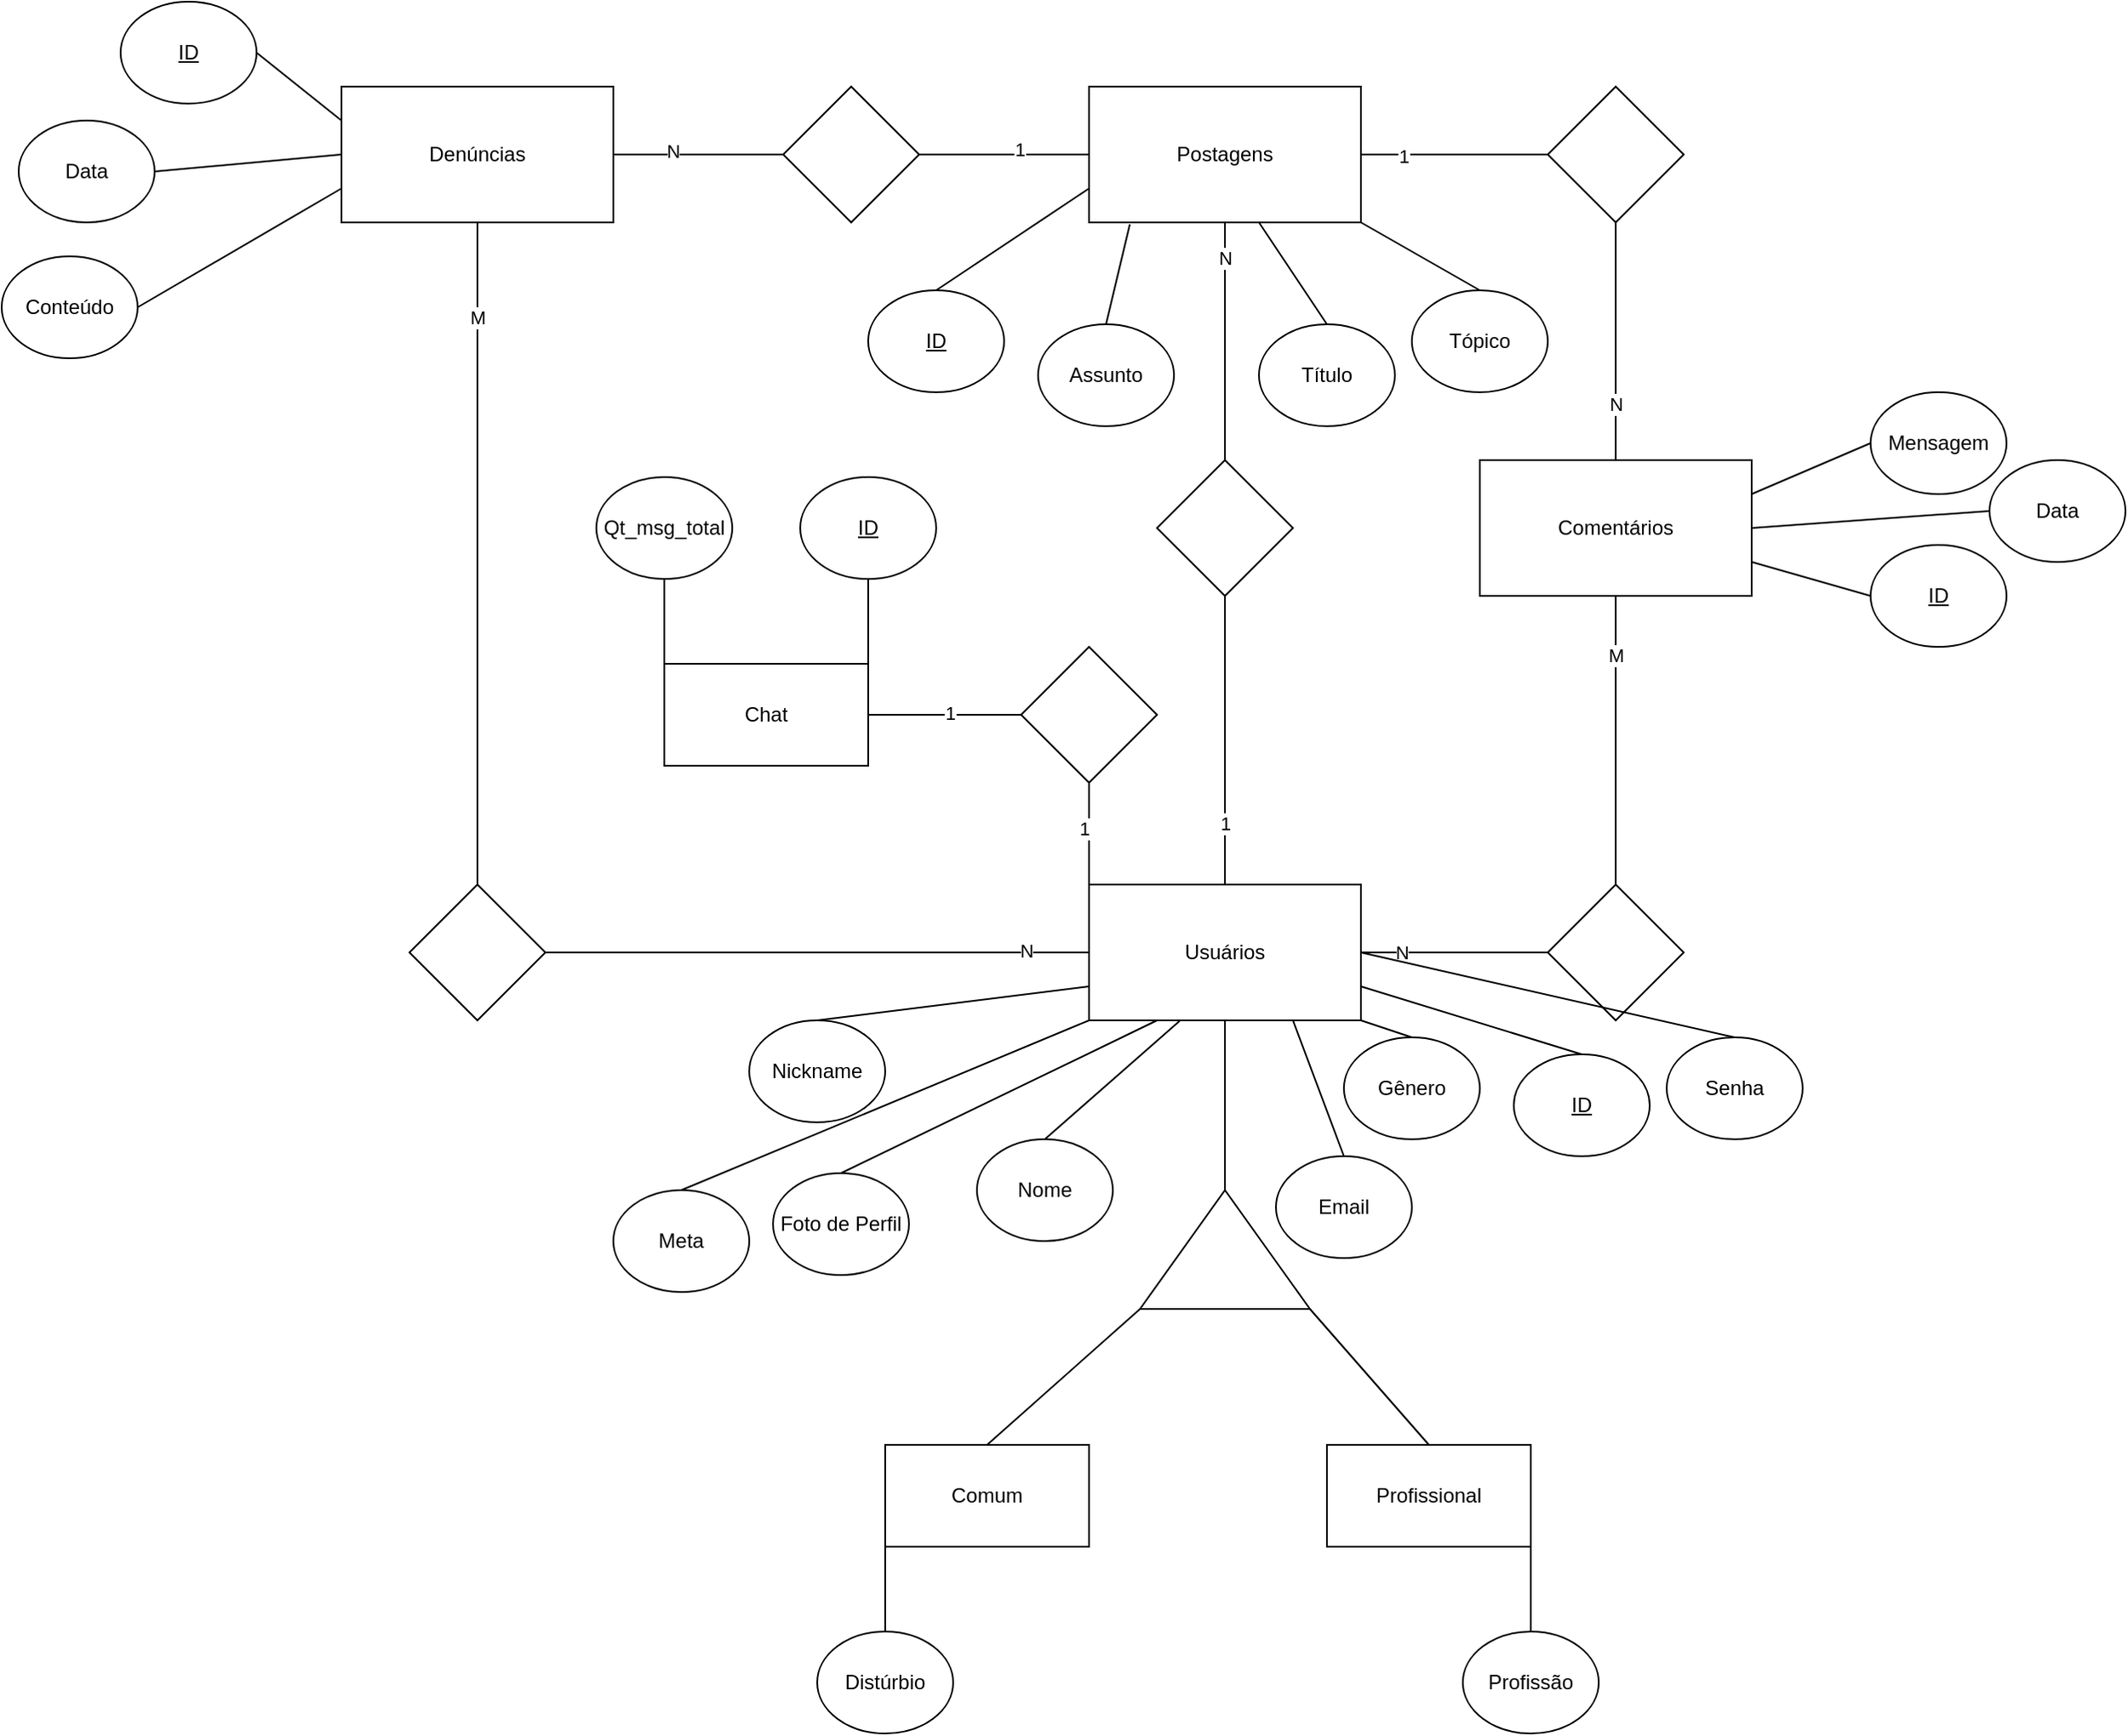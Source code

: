 <mxfile version="24.7.7">
  <diagram name="Página-1" id="P5FpZDSivU2Zxz5zpbqo">
    <mxGraphModel grid="1" page="1" gridSize="10" guides="1" tooltips="1" connect="1" arrows="1" fold="1" pageScale="1" pageWidth="827" pageHeight="1169" math="0" shadow="0">
      <root>
        <mxCell id="0" />
        <mxCell id="1" parent="0" />
        <mxCell id="Br_Hv2ZiflNKX53TxEYR-1" value="Postagens" style="rounded=0;whiteSpace=wrap;html=1;" vertex="1" parent="1">
          <mxGeometry x="400" y="160" width="160" height="80" as="geometry" />
        </mxCell>
        <mxCell id="Br_Hv2ZiflNKX53TxEYR-2" value="Denúncias" style="rounded=0;whiteSpace=wrap;html=1;" vertex="1" parent="1">
          <mxGeometry x="-40" y="160" width="160" height="80" as="geometry" />
        </mxCell>
        <mxCell id="Br_Hv2ZiflNKX53TxEYR-3" value="Usuários" style="rounded=0;whiteSpace=wrap;html=1;" vertex="1" parent="1">
          <mxGeometry x="400" y="630" width="160" height="80" as="geometry" />
        </mxCell>
        <mxCell id="Br_Hv2ZiflNKX53TxEYR-4" value="Comentários" style="rounded=0;whiteSpace=wrap;html=1;" vertex="1" parent="1">
          <mxGeometry x="630" y="380" width="160" height="80" as="geometry" />
        </mxCell>
        <mxCell id="Br_Hv2ZiflNKX53TxEYR-7" value="" style="rhombus;whiteSpace=wrap;html=1;" vertex="1" parent="1">
          <mxGeometry x="440" y="380" width="80" height="80" as="geometry" />
        </mxCell>
        <mxCell id="ZEGw1ITW9bikiw5qpbir-3" value="" style="rhombus;whiteSpace=wrap;html=1;" vertex="1" parent="1">
          <mxGeometry y="630" width="80" height="80" as="geometry" />
        </mxCell>
        <mxCell id="ZEGw1ITW9bikiw5qpbir-7" value="" style="rhombus;whiteSpace=wrap;html=1;" vertex="1" parent="1">
          <mxGeometry x="220" y="160" width="80" height="80" as="geometry" />
        </mxCell>
        <mxCell id="ZEGw1ITW9bikiw5qpbir-12" value="" style="rhombus;whiteSpace=wrap;html=1;" vertex="1" parent="1">
          <mxGeometry x="670" y="630" width="80" height="80" as="geometry" />
        </mxCell>
        <mxCell id="ZEGw1ITW9bikiw5qpbir-15" value="" style="rhombus;whiteSpace=wrap;html=1;" vertex="1" parent="1">
          <mxGeometry x="670" y="160" width="80" height="80" as="geometry" />
        </mxCell>
        <mxCell id="YP4olMh3rQIy3BnJQ2pf-9" value="" style="endArrow=none;html=1;rounded=0;entryX=0;entryY=0.5;entryDx=0;entryDy=0;exitX=1;exitY=0.5;exitDx=0;exitDy=0;" edge="1" parent="1" source="Br_Hv2ZiflNKX53TxEYR-1" target="ZEGw1ITW9bikiw5qpbir-15">
          <mxGeometry width="50" height="50" relative="1" as="geometry">
            <mxPoint x="570" y="225" as="sourcePoint" />
            <mxPoint x="620" y="175" as="targetPoint" />
          </mxGeometry>
        </mxCell>
        <mxCell id="YP4olMh3rQIy3BnJQ2pf-19" value="1" style="edgeLabel;html=1;align=center;verticalAlign=middle;resizable=0;points=[];" connectable="0" vertex="1" parent="YP4olMh3rQIy3BnJQ2pf-9">
          <mxGeometry x="-0.55" y="-1" relative="1" as="geometry">
            <mxPoint as="offset" />
          </mxGeometry>
        </mxCell>
        <mxCell id="YP4olMh3rQIy3BnJQ2pf-10" value="" style="endArrow=none;html=1;rounded=0;entryX=0.5;entryY=0;entryDx=0;entryDy=0;exitX=0.5;exitY=1;exitDx=0;exitDy=0;" edge="1" parent="1" source="ZEGw1ITW9bikiw5qpbir-15" target="Br_Hv2ZiflNKX53TxEYR-4">
          <mxGeometry width="50" height="50" relative="1" as="geometry">
            <mxPoint x="760" y="199.38" as="sourcePoint" />
            <mxPoint x="860" y="199.38" as="targetPoint" />
          </mxGeometry>
        </mxCell>
        <mxCell id="YP4olMh3rQIy3BnJQ2pf-20" value="N" style="edgeLabel;html=1;align=center;verticalAlign=middle;resizable=0;points=[];" connectable="0" vertex="1" parent="YP4olMh3rQIy3BnJQ2pf-10">
          <mxGeometry x="0.532" relative="1" as="geometry">
            <mxPoint as="offset" />
          </mxGeometry>
        </mxCell>
        <mxCell id="YP4olMh3rQIy3BnJQ2pf-33" value="" style="verticalLabelPosition=bottom;verticalAlign=top;html=1;shape=mxgraph.basic.acute_triangle;dx=0.5;" vertex="1" parent="1">
          <mxGeometry x="430" y="810" width="100" height="70" as="geometry" />
        </mxCell>
        <mxCell id="YP4olMh3rQIy3BnJQ2pf-36" value="Comum" style="rounded=0;whiteSpace=wrap;html=1;" vertex="1" parent="1">
          <mxGeometry x="280" y="960" width="120" height="60" as="geometry" />
        </mxCell>
        <mxCell id="YP4olMh3rQIy3BnJQ2pf-38" value="Profissional" style="rounded=0;whiteSpace=wrap;html=1;" vertex="1" parent="1">
          <mxGeometry x="540" y="960" width="120" height="60" as="geometry" />
        </mxCell>
        <mxCell id="YP4olMh3rQIy3BnJQ2pf-53" value="" style="endArrow=none;html=1;rounded=0;entryX=0.5;entryY=1;entryDx=0;entryDy=0;exitX=0.5;exitY=0;exitDx=0;exitDy=0;" edge="1" parent="1" source="ZEGw1ITW9bikiw5qpbir-3" target="Br_Hv2ZiflNKX53TxEYR-2">
          <mxGeometry width="50" height="50" relative="1" as="geometry">
            <mxPoint x="280" y="500" as="sourcePoint" />
            <mxPoint x="330" y="450" as="targetPoint" />
            <Array as="points" />
          </mxGeometry>
        </mxCell>
        <mxCell id="YP4olMh3rQIy3BnJQ2pf-67" value="M" style="edgeLabel;html=1;align=center;verticalAlign=middle;resizable=0;points=[];" connectable="0" vertex="1" parent="YP4olMh3rQIy3BnJQ2pf-53">
          <mxGeometry x="0.714" relative="1" as="geometry">
            <mxPoint as="offset" />
          </mxGeometry>
        </mxCell>
        <mxCell id="YP4olMh3rQIy3BnJQ2pf-54" value="" style="endArrow=none;html=1;rounded=0;entryX=0;entryY=0.5;entryDx=0;entryDy=0;exitX=1;exitY=0.5;exitDx=0;exitDy=0;" edge="1" parent="1" source="Br_Hv2ZiflNKX53TxEYR-2" target="ZEGw1ITW9bikiw5qpbir-7">
          <mxGeometry width="50" height="50" relative="1" as="geometry">
            <mxPoint x="280" y="500" as="sourcePoint" />
            <mxPoint x="330" y="450" as="targetPoint" />
          </mxGeometry>
        </mxCell>
        <mxCell id="YP4olMh3rQIy3BnJQ2pf-65" value="N" style="edgeLabel;html=1;align=center;verticalAlign=middle;resizable=0;points=[];" connectable="0" vertex="1" parent="YP4olMh3rQIy3BnJQ2pf-54">
          <mxGeometry x="-0.314" y="2" relative="1" as="geometry">
            <mxPoint as="offset" />
          </mxGeometry>
        </mxCell>
        <mxCell id="YP4olMh3rQIy3BnJQ2pf-55" value="" style="endArrow=none;html=1;rounded=0;entryX=0;entryY=0.5;entryDx=0;entryDy=0;exitX=1;exitY=0.5;exitDx=0;exitDy=0;" edge="1" parent="1" source="ZEGw1ITW9bikiw5qpbir-7" target="Br_Hv2ZiflNKX53TxEYR-1">
          <mxGeometry width="50" height="50" relative="1" as="geometry">
            <mxPoint x="280" y="500" as="sourcePoint" />
            <mxPoint x="330" y="450" as="targetPoint" />
          </mxGeometry>
        </mxCell>
        <mxCell id="YP4olMh3rQIy3BnJQ2pf-64" value="1&lt;div&gt;&lt;br&gt;&lt;/div&gt;" style="edgeLabel;html=1;align=center;verticalAlign=middle;resizable=0;points=[];" connectable="0" vertex="1" parent="YP4olMh3rQIy3BnJQ2pf-55">
          <mxGeometry x="0.166" y="-4" relative="1" as="geometry">
            <mxPoint as="offset" />
          </mxGeometry>
        </mxCell>
        <mxCell id="YP4olMh3rQIy3BnJQ2pf-56" value="" style="endArrow=none;html=1;rounded=0;exitX=1;exitY=0.5;exitDx=0;exitDy=0;entryX=0;entryY=0.5;entryDx=0;entryDy=0;" edge="1" parent="1" source="ZEGw1ITW9bikiw5qpbir-3" target="Br_Hv2ZiflNKX53TxEYR-3">
          <mxGeometry width="50" height="50" relative="1" as="geometry">
            <mxPoint x="280" y="500" as="sourcePoint" />
            <mxPoint x="330" y="450" as="targetPoint" />
          </mxGeometry>
        </mxCell>
        <mxCell id="YP4olMh3rQIy3BnJQ2pf-66" value="N" style="edgeLabel;html=1;align=center;verticalAlign=middle;resizable=0;points=[];" connectable="0" vertex="1" parent="YP4olMh3rQIy3BnJQ2pf-56">
          <mxGeometry x="0.769" y="1" relative="1" as="geometry">
            <mxPoint as="offset" />
          </mxGeometry>
        </mxCell>
        <mxCell id="YP4olMh3rQIy3BnJQ2pf-57" value="" style="endArrow=none;html=1;rounded=0;entryX=0;entryY=0.5;entryDx=0;entryDy=0;exitX=1;exitY=0.5;exitDx=0;exitDy=0;" edge="1" parent="1" source="Br_Hv2ZiflNKX53TxEYR-3" target="ZEGw1ITW9bikiw5qpbir-12">
          <mxGeometry width="50" height="50" relative="1" as="geometry">
            <mxPoint x="280" y="500" as="sourcePoint" />
            <mxPoint x="330" y="450" as="targetPoint" />
          </mxGeometry>
        </mxCell>
        <mxCell id="YP4olMh3rQIy3BnJQ2pf-71" value="N" style="edgeLabel;html=1;align=center;verticalAlign=middle;resizable=0;points=[];" connectable="0" vertex="1" parent="YP4olMh3rQIy3BnJQ2pf-57">
          <mxGeometry x="-0.566" relative="1" as="geometry">
            <mxPoint as="offset" />
          </mxGeometry>
        </mxCell>
        <mxCell id="YP4olMh3rQIy3BnJQ2pf-58" value="" style="endArrow=none;html=1;rounded=0;entryX=0.5;entryY=1;entryDx=0;entryDy=0;exitX=0.5;exitY=0;exitDx=0;exitDy=0;" edge="1" parent="1" source="ZEGw1ITW9bikiw5qpbir-12" target="Br_Hv2ZiflNKX53TxEYR-4">
          <mxGeometry width="50" height="50" relative="1" as="geometry">
            <mxPoint x="280" y="500" as="sourcePoint" />
            <mxPoint x="330" y="450" as="targetPoint" />
          </mxGeometry>
        </mxCell>
        <mxCell id="YP4olMh3rQIy3BnJQ2pf-72" value="M" style="edgeLabel;html=1;align=center;verticalAlign=middle;resizable=0;points=[];" connectable="0" vertex="1" parent="YP4olMh3rQIy3BnJQ2pf-58">
          <mxGeometry x="0.588" relative="1" as="geometry">
            <mxPoint as="offset" />
          </mxGeometry>
        </mxCell>
        <mxCell id="YP4olMh3rQIy3BnJQ2pf-59" value="" style="endArrow=none;html=1;rounded=0;entryX=0.5;entryY=1;entryDx=0;entryDy=0;exitX=0.5;exitY=0;exitDx=0;exitDy=0;" edge="1" parent="1" source="Br_Hv2ZiflNKX53TxEYR-7" target="Br_Hv2ZiflNKX53TxEYR-1">
          <mxGeometry width="50" height="50" relative="1" as="geometry">
            <mxPoint x="280" y="570" as="sourcePoint" />
            <mxPoint x="330" y="520" as="targetPoint" />
          </mxGeometry>
        </mxCell>
        <mxCell id="YP4olMh3rQIy3BnJQ2pf-69" value="N" style="edgeLabel;html=1;align=center;verticalAlign=middle;resizable=0;points=[];" connectable="0" vertex="1" parent="YP4olMh3rQIy3BnJQ2pf-59">
          <mxGeometry x="0.699" relative="1" as="geometry">
            <mxPoint as="offset" />
          </mxGeometry>
        </mxCell>
        <mxCell id="YP4olMh3rQIy3BnJQ2pf-60" value="" style="endArrow=none;html=1;rounded=0;entryX=0.5;entryY=1;entryDx=0;entryDy=0;exitX=0.5;exitY=0;exitDx=0;exitDy=0;" edge="1" parent="1" source="Br_Hv2ZiflNKX53TxEYR-3" target="Br_Hv2ZiflNKX53TxEYR-7">
          <mxGeometry width="50" height="50" relative="1" as="geometry">
            <mxPoint x="280" y="570" as="sourcePoint" />
            <mxPoint x="330" y="520" as="targetPoint" />
          </mxGeometry>
        </mxCell>
        <mxCell id="YP4olMh3rQIy3BnJQ2pf-68" value="1" style="edgeLabel;html=1;align=center;verticalAlign=middle;resizable=0;points=[];" connectable="0" vertex="1" parent="YP4olMh3rQIy3BnJQ2pf-60">
          <mxGeometry x="-0.578" relative="1" as="geometry">
            <mxPoint as="offset" />
          </mxGeometry>
        </mxCell>
        <mxCell id="YP4olMh3rQIy3BnJQ2pf-61" value="" style="endArrow=none;html=1;rounded=0;entryX=0.5;entryY=1;entryDx=0;entryDy=0;exitX=0;exitY=0;exitDx=50;exitDy=0;exitPerimeter=0;" edge="1" parent="1" source="YP4olMh3rQIy3BnJQ2pf-33" target="Br_Hv2ZiflNKX53TxEYR-3">
          <mxGeometry width="50" height="50" relative="1" as="geometry">
            <mxPoint x="280" y="700" as="sourcePoint" />
            <mxPoint x="330" y="650" as="targetPoint" />
          </mxGeometry>
        </mxCell>
        <mxCell id="YP4olMh3rQIy3BnJQ2pf-62" value="" style="endArrow=none;html=1;rounded=0;entryX=0;entryY=1;entryDx=0;entryDy=0;entryPerimeter=0;exitX=0.5;exitY=0;exitDx=0;exitDy=0;" edge="1" parent="1" source="YP4olMh3rQIy3BnJQ2pf-36" target="YP4olMh3rQIy3BnJQ2pf-33">
          <mxGeometry width="50" height="50" relative="1" as="geometry">
            <mxPoint x="430" y="1000" as="sourcePoint" />
            <mxPoint x="330" y="850" as="targetPoint" />
          </mxGeometry>
        </mxCell>
        <mxCell id="YP4olMh3rQIy3BnJQ2pf-63" value="" style="endArrow=none;html=1;rounded=0;entryX=1;entryY=1;entryDx=0;entryDy=0;entryPerimeter=0;exitX=0.5;exitY=0;exitDx=0;exitDy=0;" edge="1" parent="1" source="YP4olMh3rQIy3BnJQ2pf-38" target="YP4olMh3rQIy3BnJQ2pf-33">
          <mxGeometry width="50" height="50" relative="1" as="geometry">
            <mxPoint x="280" y="900" as="sourcePoint" />
            <mxPoint x="330" y="850" as="targetPoint" />
          </mxGeometry>
        </mxCell>
        <mxCell id="YP4olMh3rQIy3BnJQ2pf-73" value="Profissão" style="ellipse;whiteSpace=wrap;html=1;" vertex="1" parent="1">
          <mxGeometry x="620" y="1070" width="80" height="60" as="geometry" />
        </mxCell>
        <mxCell id="YP4olMh3rQIy3BnJQ2pf-74" value="" style="endArrow=none;html=1;rounded=0;exitX=0.5;exitY=0;exitDx=0;exitDy=0;entryX=1;entryY=1;entryDx=0;entryDy=0;" edge="1" parent="1" source="YP4olMh3rQIy3BnJQ2pf-73" target="YP4olMh3rQIy3BnJQ2pf-38">
          <mxGeometry width="50" height="50" relative="1" as="geometry">
            <mxPoint x="530" y="590" as="sourcePoint" />
            <mxPoint x="580" y="540" as="targetPoint" />
            <Array as="points">
              <mxPoint x="660" y="1060" />
            </Array>
          </mxGeometry>
        </mxCell>
        <mxCell id="YP4olMh3rQIy3BnJQ2pf-75" value="Meta" style="ellipse;whiteSpace=wrap;html=1;" vertex="1" parent="1">
          <mxGeometry x="120" y="810" width="80" height="60" as="geometry" />
        </mxCell>
        <mxCell id="YP4olMh3rQIy3BnJQ2pf-76" value="Gênero" style="ellipse;whiteSpace=wrap;html=1;" vertex="1" parent="1">
          <mxGeometry x="550" y="720" width="80" height="60" as="geometry" />
        </mxCell>
        <mxCell id="YP4olMh3rQIy3BnJQ2pf-77" value="&lt;u&gt;ID&lt;/u&gt;" style="ellipse;whiteSpace=wrap;html=1;" vertex="1" parent="1">
          <mxGeometry x="650" y="730" width="80" height="60" as="geometry" />
        </mxCell>
        <mxCell id="YP4olMh3rQIy3BnJQ2pf-78" value="Nome" style="ellipse;whiteSpace=wrap;html=1;" vertex="1" parent="1">
          <mxGeometry x="334" y="780" width="80" height="60" as="geometry" />
        </mxCell>
        <mxCell id="YP4olMh3rQIy3BnJQ2pf-79" value="Email" style="ellipse;whiteSpace=wrap;html=1;" vertex="1" parent="1">
          <mxGeometry x="510" y="790" width="80" height="60" as="geometry" />
        </mxCell>
        <mxCell id="YP4olMh3rQIy3BnJQ2pf-80" value="Nickname" style="ellipse;whiteSpace=wrap;html=1;" vertex="1" parent="1">
          <mxGeometry x="200" y="710" width="80" height="60" as="geometry" />
        </mxCell>
        <mxCell id="YP4olMh3rQIy3BnJQ2pf-81" value="Foto de Perfil" style="ellipse;whiteSpace=wrap;html=1;" vertex="1" parent="1">
          <mxGeometry x="214" y="800" width="80" height="60" as="geometry" />
        </mxCell>
        <mxCell id="YP4olMh3rQIy3BnJQ2pf-82" value="Senha" style="ellipse;whiteSpace=wrap;html=1;" vertex="1" parent="1">
          <mxGeometry x="740" y="720" width="80" height="60" as="geometry" />
        </mxCell>
        <mxCell id="YP4olMh3rQIy3BnJQ2pf-83" value="" style="endArrow=none;html=1;rounded=0;exitX=0.25;exitY=1;exitDx=0;exitDy=0;entryX=0.5;entryY=0;entryDx=0;entryDy=0;" edge="1" parent="1" source="Br_Hv2ZiflNKX53TxEYR-3" target="YP4olMh3rQIy3BnJQ2pf-81">
          <mxGeometry width="50" height="50" relative="1" as="geometry">
            <mxPoint x="330" y="700" as="sourcePoint" />
            <mxPoint x="80" y="750" as="targetPoint" />
          </mxGeometry>
        </mxCell>
        <mxCell id="YP4olMh3rQIy3BnJQ2pf-84" value="" style="endArrow=none;html=1;rounded=0;entryX=0.5;entryY=0;entryDx=0;entryDy=0;exitX=0;exitY=0.75;exitDx=0;exitDy=0;" edge="1" parent="1" source="Br_Hv2ZiflNKX53TxEYR-3" target="YP4olMh3rQIy3BnJQ2pf-80">
          <mxGeometry width="50" height="50" relative="1" as="geometry">
            <mxPoint x="580" y="700" as="sourcePoint" />
            <mxPoint x="630" y="650" as="targetPoint" />
          </mxGeometry>
        </mxCell>
        <mxCell id="YP4olMh3rQIy3BnJQ2pf-85" value="" style="endArrow=none;html=1;rounded=0;entryX=0.5;entryY=0;entryDx=0;entryDy=0;exitX=1;exitY=0.5;exitDx=0;exitDy=0;" edge="1" parent="1" source="Br_Hv2ZiflNKX53TxEYR-3" target="YP4olMh3rQIy3BnJQ2pf-82">
          <mxGeometry width="50" height="50" relative="1" as="geometry">
            <mxPoint x="580" y="700" as="sourcePoint" />
            <mxPoint x="630" y="650" as="targetPoint" />
          </mxGeometry>
        </mxCell>
        <mxCell id="YP4olMh3rQIy3BnJQ2pf-86" value="" style="endArrow=none;html=1;rounded=0;entryX=0.5;entryY=0;entryDx=0;entryDy=0;exitX=1;exitY=0.75;exitDx=0;exitDy=0;" edge="1" parent="1" source="Br_Hv2ZiflNKX53TxEYR-3" target="YP4olMh3rQIy3BnJQ2pf-77">
          <mxGeometry width="50" height="50" relative="1" as="geometry">
            <mxPoint x="740" y="750" as="sourcePoint" />
            <mxPoint x="930" y="620" as="targetPoint" />
          </mxGeometry>
        </mxCell>
        <mxCell id="YP4olMh3rQIy3BnJQ2pf-87" value="" style="endArrow=none;html=1;rounded=0;exitX=1;exitY=1;exitDx=0;exitDy=0;entryX=0.5;entryY=0;entryDx=0;entryDy=0;" edge="1" parent="1" source="Br_Hv2ZiflNKX53TxEYR-3" target="YP4olMh3rQIy3BnJQ2pf-76">
          <mxGeometry width="50" height="50" relative="1" as="geometry">
            <mxPoint x="580" y="700" as="sourcePoint" />
            <mxPoint x="630" y="650" as="targetPoint" />
          </mxGeometry>
        </mxCell>
        <mxCell id="YP4olMh3rQIy3BnJQ2pf-88" value="" style="endArrow=none;html=1;rounded=0;entryX=0.5;entryY=0;entryDx=0;entryDy=0;exitX=0.333;exitY=1.005;exitDx=0;exitDy=0;exitPerimeter=0;" edge="1" parent="1" source="Br_Hv2ZiflNKX53TxEYR-3" target="YP4olMh3rQIy3BnJQ2pf-78">
          <mxGeometry width="50" height="50" relative="1" as="geometry">
            <mxPoint x="980" y="270" as="sourcePoint" />
            <mxPoint x="1100" y="550" as="targetPoint" />
          </mxGeometry>
        </mxCell>
        <mxCell id="YP4olMh3rQIy3BnJQ2pf-89" value="" style="endArrow=none;html=1;rounded=0;entryX=0.5;entryY=0;entryDx=0;entryDy=0;exitX=0.75;exitY=1;exitDx=0;exitDy=0;" edge="1" parent="1" source="Br_Hv2ZiflNKX53TxEYR-3" target="YP4olMh3rQIy3BnJQ2pf-79">
          <mxGeometry width="50" height="50" relative="1" as="geometry">
            <mxPoint x="880" y="330" as="sourcePoint" />
            <mxPoint x="1000" y="560" as="targetPoint" />
          </mxGeometry>
        </mxCell>
        <mxCell id="YP4olMh3rQIy3BnJQ2pf-90" value="" style="endArrow=none;html=1;rounded=0;exitX=0;exitY=1;exitDx=0;exitDy=0;entryX=0.5;entryY=0;entryDx=0;entryDy=0;" edge="1" parent="1" source="Br_Hv2ZiflNKX53TxEYR-3" target="YP4olMh3rQIy3BnJQ2pf-75">
          <mxGeometry width="50" height="50" relative="1" as="geometry">
            <mxPoint x="580" y="700" as="sourcePoint" />
            <mxPoint x="170" y="810" as="targetPoint" />
          </mxGeometry>
        </mxCell>
        <mxCell id="YP4olMh3rQIy3BnJQ2pf-91" value="Tópico" style="ellipse;whiteSpace=wrap;html=1;" vertex="1" parent="1">
          <mxGeometry x="590" y="280" width="80" height="60" as="geometry" />
        </mxCell>
        <mxCell id="YP4olMh3rQIy3BnJQ2pf-92" value="Título" style="ellipse;whiteSpace=wrap;html=1;" vertex="1" parent="1">
          <mxGeometry x="500" y="300" width="80" height="60" as="geometry" />
        </mxCell>
        <mxCell id="YP4olMh3rQIy3BnJQ2pf-93" value="Assunto" style="ellipse;whiteSpace=wrap;html=1;" vertex="1" parent="1">
          <mxGeometry x="370" y="300" width="80" height="60" as="geometry" />
        </mxCell>
        <mxCell id="YP4olMh3rQIy3BnJQ2pf-94" value="" style="endArrow=none;html=1;rounded=0;entryX=0.5;entryY=0;entryDx=0;entryDy=0;" edge="1" parent="1" target="YP4olMh3rQIy3BnJQ2pf-92">
          <mxGeometry width="50" height="50" relative="1" as="geometry">
            <mxPoint x="500" y="240" as="sourcePoint" />
            <mxPoint x="630" y="490" as="targetPoint" />
          </mxGeometry>
        </mxCell>
        <mxCell id="YP4olMh3rQIy3BnJQ2pf-95" value="" style="endArrow=none;html=1;rounded=0;entryX=0.15;entryY=1.014;entryDx=0;entryDy=0;entryPerimeter=0;exitX=0.5;exitY=0;exitDx=0;exitDy=0;" edge="1" parent="1" source="YP4olMh3rQIy3BnJQ2pf-93" target="Br_Hv2ZiflNKX53TxEYR-1">
          <mxGeometry width="50" height="50" relative="1" as="geometry">
            <mxPoint x="580" y="540" as="sourcePoint" />
            <mxPoint x="630" y="490" as="targetPoint" />
          </mxGeometry>
        </mxCell>
        <mxCell id="YP4olMh3rQIy3BnJQ2pf-96" value="" style="endArrow=none;html=1;rounded=0;entryX=0.5;entryY=0;entryDx=0;entryDy=0;exitX=1;exitY=1;exitDx=0;exitDy=0;" edge="1" parent="1" source="Br_Hv2ZiflNKX53TxEYR-1" target="YP4olMh3rQIy3BnJQ2pf-91">
          <mxGeometry width="50" height="50" relative="1" as="geometry">
            <mxPoint x="580" y="540" as="sourcePoint" />
            <mxPoint x="630" y="490" as="targetPoint" />
          </mxGeometry>
        </mxCell>
        <mxCell id="YP4olMh3rQIy3BnJQ2pf-97" value="&lt;u&gt;ID&lt;/u&gt;" style="ellipse;whiteSpace=wrap;html=1;" vertex="1" parent="1">
          <mxGeometry x="860" y="430" width="80" height="60" as="geometry" />
        </mxCell>
        <mxCell id="YP4olMh3rQIy3BnJQ2pf-98" value="&lt;u&gt;ID&lt;/u&gt;" style="ellipse;whiteSpace=wrap;html=1;" vertex="1" parent="1">
          <mxGeometry x="270" y="280" width="80" height="60" as="geometry" />
        </mxCell>
        <mxCell id="YP4olMh3rQIy3BnJQ2pf-99" value="&lt;u&gt;ID&lt;/u&gt;" style="ellipse;whiteSpace=wrap;html=1;" vertex="1" parent="1">
          <mxGeometry x="-170" y="110" width="80" height="60" as="geometry" />
        </mxCell>
        <mxCell id="YP4olMh3rQIy3BnJQ2pf-100" value="Data" style="ellipse;whiteSpace=wrap;html=1;" vertex="1" parent="1">
          <mxGeometry x="930" y="380" width="80" height="60" as="geometry" />
        </mxCell>
        <mxCell id="YP4olMh3rQIy3BnJQ2pf-101" value="Mensagem" style="ellipse;whiteSpace=wrap;html=1;" vertex="1" parent="1">
          <mxGeometry x="860" y="340" width="80" height="60" as="geometry" />
        </mxCell>
        <mxCell id="YP4olMh3rQIy3BnJQ2pf-102" value="" style="endArrow=none;html=1;rounded=0;entryX=0;entryY=0.5;entryDx=0;entryDy=0;exitX=1;exitY=0.25;exitDx=0;exitDy=0;" edge="1" parent="1" source="Br_Hv2ZiflNKX53TxEYR-4" target="YP4olMh3rQIy3BnJQ2pf-101">
          <mxGeometry width="50" height="50" relative="1" as="geometry">
            <mxPoint x="580" y="460" as="sourcePoint" />
            <mxPoint x="630" y="410" as="targetPoint" />
          </mxGeometry>
        </mxCell>
        <mxCell id="YP4olMh3rQIy3BnJQ2pf-103" value="" style="endArrow=none;html=1;rounded=0;entryX=0;entryY=0.5;entryDx=0;entryDy=0;exitX=1;exitY=0.5;exitDx=0;exitDy=0;" edge="1" parent="1" source="Br_Hv2ZiflNKX53TxEYR-4" target="YP4olMh3rQIy3BnJQ2pf-100">
          <mxGeometry width="50" height="50" relative="1" as="geometry">
            <mxPoint x="580" y="460" as="sourcePoint" />
            <mxPoint x="630" y="410" as="targetPoint" />
          </mxGeometry>
        </mxCell>
        <mxCell id="YP4olMh3rQIy3BnJQ2pf-104" value="" style="endArrow=none;html=1;rounded=0;entryX=0;entryY=0.5;entryDx=0;entryDy=0;exitX=1;exitY=0.75;exitDx=0;exitDy=0;" edge="1" parent="1" source="Br_Hv2ZiflNKX53TxEYR-4" target="YP4olMh3rQIy3BnJQ2pf-97">
          <mxGeometry width="50" height="50" relative="1" as="geometry">
            <mxPoint x="580" y="460" as="sourcePoint" />
            <mxPoint x="630" y="410" as="targetPoint" />
          </mxGeometry>
        </mxCell>
        <mxCell id="YP4olMh3rQIy3BnJQ2pf-105" value="" style="endArrow=none;html=1;rounded=0;exitX=0.5;exitY=0;exitDx=0;exitDy=0;entryX=0;entryY=0.75;entryDx=0;entryDy=0;" edge="1" parent="1" source="YP4olMh3rQIy3BnJQ2pf-98" target="Br_Hv2ZiflNKX53TxEYR-1">
          <mxGeometry width="50" height="50" relative="1" as="geometry">
            <mxPoint x="580" y="460" as="sourcePoint" />
            <mxPoint x="630" y="410" as="targetPoint" />
          </mxGeometry>
        </mxCell>
        <mxCell id="YP4olMh3rQIy3BnJQ2pf-106" value="" style="endArrow=none;html=1;rounded=0;entryX=0;entryY=0.25;entryDx=0;entryDy=0;exitX=1;exitY=0.5;exitDx=0;exitDy=0;" edge="1" parent="1" source="YP4olMh3rQIy3BnJQ2pf-99" target="Br_Hv2ZiflNKX53TxEYR-2">
          <mxGeometry width="50" height="50" relative="1" as="geometry">
            <mxPoint x="580" y="460" as="sourcePoint" />
            <mxPoint x="630" y="410" as="targetPoint" />
          </mxGeometry>
        </mxCell>
        <mxCell id="YP4olMh3rQIy3BnJQ2pf-107" value="Conteúdo" style="ellipse;whiteSpace=wrap;html=1;" vertex="1" parent="1">
          <mxGeometry x="-240" y="260" width="80" height="60" as="geometry" />
        </mxCell>
        <mxCell id="YP4olMh3rQIy3BnJQ2pf-108" value="Data" style="ellipse;whiteSpace=wrap;html=1;" vertex="1" parent="1">
          <mxGeometry x="-230" y="180" width="80" height="60" as="geometry" />
        </mxCell>
        <mxCell id="YP4olMh3rQIy3BnJQ2pf-109" value="" style="endArrow=none;html=1;rounded=0;entryX=0;entryY=0.75;entryDx=0;entryDy=0;exitX=1;exitY=0.5;exitDx=0;exitDy=0;" edge="1" parent="1" source="YP4olMh3rQIy3BnJQ2pf-107" target="Br_Hv2ZiflNKX53TxEYR-2">
          <mxGeometry width="50" height="50" relative="1" as="geometry">
            <mxPoint x="410" y="460" as="sourcePoint" />
            <mxPoint x="460" y="410" as="targetPoint" />
          </mxGeometry>
        </mxCell>
        <mxCell id="YP4olMh3rQIy3BnJQ2pf-110" value="" style="endArrow=none;html=1;rounded=0;entryX=0;entryY=0.5;entryDx=0;entryDy=0;exitX=1;exitY=0.5;exitDx=0;exitDy=0;" edge="1" parent="1" source="YP4olMh3rQIy3BnJQ2pf-108" target="Br_Hv2ZiflNKX53TxEYR-2">
          <mxGeometry width="50" height="50" relative="1" as="geometry">
            <mxPoint x="410" y="460" as="sourcePoint" />
            <mxPoint x="460" y="410" as="targetPoint" />
          </mxGeometry>
        </mxCell>
        <mxCell id="YP4olMh3rQIy3BnJQ2pf-111" value="Distúrbio" style="ellipse;whiteSpace=wrap;html=1;" vertex="1" parent="1">
          <mxGeometry x="240" y="1070" width="80" height="60" as="geometry" />
        </mxCell>
        <mxCell id="nmDejx2_Tc4z0VeYf3d4-1" value="" style="endArrow=none;html=1;rounded=0;entryX=0;entryY=1;entryDx=0;entryDy=0;exitX=0.5;exitY=0;exitDx=0;exitDy=0;" edge="1" parent="1" source="YP4olMh3rQIy3BnJQ2pf-111" target="YP4olMh3rQIy3BnJQ2pf-36">
          <mxGeometry width="50" height="50" relative="1" as="geometry">
            <mxPoint x="620" y="1030" as="sourcePoint" />
            <mxPoint x="670" y="980" as="targetPoint" />
          </mxGeometry>
        </mxCell>
        <mxCell id="nmDejx2_Tc4z0VeYf3d4-7" value="" style="rhombus;whiteSpace=wrap;html=1;" vertex="1" parent="1">
          <mxGeometry x="360" y="490" width="80" height="80" as="geometry" />
        </mxCell>
        <mxCell id="nmDejx2_Tc4z0VeYf3d4-9" value="Chat" style="whiteSpace=wrap;html=1;rounded=0;" vertex="1" parent="1">
          <mxGeometry x="150" y="500" width="120" height="60" as="geometry" />
        </mxCell>
        <mxCell id="9BnU7ptwPbT5orE4Q8Sz-15" value="" style="endArrow=none;html=1;rounded=0;exitX=0;exitY=0;exitDx=0;exitDy=0;entryX=0.5;entryY=1;entryDx=0;entryDy=0;" edge="1" parent="1" source="Br_Hv2ZiflNKX53TxEYR-3" target="nmDejx2_Tc4z0VeYf3d4-7">
          <mxGeometry width="50" height="50" relative="1" as="geometry">
            <mxPoint x="650" y="550" as="sourcePoint" />
            <mxPoint x="700" y="500" as="targetPoint" />
          </mxGeometry>
        </mxCell>
        <mxCell id="9BnU7ptwPbT5orE4Q8Sz-17" value="&lt;div&gt;&lt;br&gt;&lt;/div&gt;&lt;div&gt;&lt;br&gt;&lt;/div&gt;" style="edgeLabel;html=1;align=center;verticalAlign=middle;resizable=0;points=[];" connectable="0" vertex="1" parent="9BnU7ptwPbT5orE4Q8Sz-15">
          <mxGeometry x="-0.286" y="1" relative="1" as="geometry">
            <mxPoint as="offset" />
          </mxGeometry>
        </mxCell>
        <mxCell id="9BnU7ptwPbT5orE4Q8Sz-18" value="1" style="edgeLabel;html=1;align=center;verticalAlign=middle;resizable=0;points=[];" connectable="0" vertex="1" parent="9BnU7ptwPbT5orE4Q8Sz-15">
          <mxGeometry x="0.095" y="3" relative="1" as="geometry">
            <mxPoint as="offset" />
          </mxGeometry>
        </mxCell>
        <mxCell id="9BnU7ptwPbT5orE4Q8Sz-16" value="" style="endArrow=none;html=1;rounded=0;entryX=0;entryY=0.5;entryDx=0;entryDy=0;exitX=1;exitY=0.5;exitDx=0;exitDy=0;" edge="1" parent="1" source="nmDejx2_Tc4z0VeYf3d4-9" target="nmDejx2_Tc4z0VeYf3d4-7">
          <mxGeometry width="50" height="50" relative="1" as="geometry">
            <mxPoint x="300" y="450" as="sourcePoint" />
            <mxPoint x="700" y="500" as="targetPoint" />
          </mxGeometry>
        </mxCell>
        <mxCell id="9BnU7ptwPbT5orE4Q8Sz-19" value="1" style="edgeLabel;html=1;align=center;verticalAlign=middle;resizable=0;points=[];" connectable="0" vertex="1" parent="9BnU7ptwPbT5orE4Q8Sz-16">
          <mxGeometry x="0.054" y="1" relative="1" as="geometry">
            <mxPoint as="offset" />
          </mxGeometry>
        </mxCell>
        <mxCell id="9BnU7ptwPbT5orE4Q8Sz-21" value="Qt_msg_total" style="ellipse;whiteSpace=wrap;html=1;" vertex="1" parent="1">
          <mxGeometry x="110" y="390" width="80" height="60" as="geometry" />
        </mxCell>
        <mxCell id="9BnU7ptwPbT5orE4Q8Sz-22" value="&lt;u&gt;ID&lt;/u&gt;" style="ellipse;whiteSpace=wrap;html=1;" vertex="1" parent="1">
          <mxGeometry x="230" y="390" width="80" height="60" as="geometry" />
        </mxCell>
        <mxCell id="9BnU7ptwPbT5orE4Q8Sz-23" value="" style="endArrow=none;html=1;rounded=0;entryX=0.5;entryY=1;entryDx=0;entryDy=0;exitX=0;exitY=0;exitDx=0;exitDy=0;" edge="1" parent="1" source="nmDejx2_Tc4z0VeYf3d4-9" target="9BnU7ptwPbT5orE4Q8Sz-21">
          <mxGeometry width="50" height="50" relative="1" as="geometry">
            <mxPoint x="500" y="710" as="sourcePoint" />
            <mxPoint x="550" y="660" as="targetPoint" />
          </mxGeometry>
        </mxCell>
        <mxCell id="9BnU7ptwPbT5orE4Q8Sz-24" value="" style="endArrow=none;html=1;rounded=0;entryX=0.5;entryY=1;entryDx=0;entryDy=0;exitX=1;exitY=0;exitDx=0;exitDy=0;" edge="1" parent="1" source="nmDejx2_Tc4z0VeYf3d4-9" target="9BnU7ptwPbT5orE4Q8Sz-22">
          <mxGeometry width="50" height="50" relative="1" as="geometry">
            <mxPoint x="500" y="710" as="sourcePoint" />
            <mxPoint x="550" y="660" as="targetPoint" />
          </mxGeometry>
        </mxCell>
      </root>
    </mxGraphModel>
  </diagram>
</mxfile>

